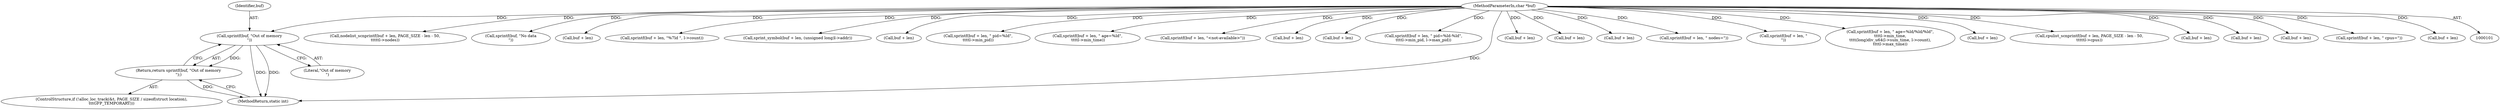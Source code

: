 digraph "0_linux_f8bd2258e2d520dff28c855658bd24bdafb5102d_9@API" {
"1000126" [label="(Call,sprintf(buf, \"Out of memory\n\"))"];
"1000103" [label="(MethodParameterIn,char *buf)"];
"1000125" [label="(Return,return sprintf(buf, \"Out of memory\n\");)"];
"1000371" [label="(Call,nodelist_scnprintf(buf + len, PAGE_SIZE - len - 50,\n\t\t\t\t\tl->nodes))"];
"1000400" [label="(Call,sprintf(buf, \"No data\n\"))"];
"1000125" [label="(Return,return sprintf(buf, \"Out of memory\n\");)"];
"1000300" [label="(Call,buf + len)"];
"1000202" [label="(Call,sprintf(buf + len, \"%7ld \", l->count))"];
"1000216" [label="(Call,sprint_symbol(buf + len, (unsigned long)l->addr))"];
"1000115" [label="(ControlStructure,if (!alloc_loc_track(&t, PAGE_SIZE / sizeof(struct location),\n\t\t\tGFP_TEMPORARY)))"];
"1000365" [label="(Call,buf + len)"];
"1000299" [label="(Call,sprintf(buf + len, \" pid=%ld\",\n\t\t\t\tl->min_pid))"];
"1000267" [label="(Call,sprintf(buf + len, \" age=%ld\",\n \t\t\t\tl->min_time))"];
"1000128" [label="(Literal,\"Out of memory\n\")"];
"1000228" [label="(Call,sprintf(buf + len, \"<not-available>\"))"];
"1000126" [label="(Call,sprintf(buf, \"Out of memory\n\"))"];
"1000334" [label="(Call,buf + len)"];
"1000327" [label="(Call,buf + len)"];
"1000285" [label="(Call,sprintf(buf + len, \" pid=%ld-%ld\",\n\t\t\t\tl->min_pid, l->max_pid))"];
"1000372" [label="(Call,buf + len)"];
"1000203" [label="(Call,buf + len)"];
"1000245" [label="(Call,buf + len)"];
"1000364" [label="(Call,sprintf(buf + len, \" nodes=\"))"];
"1000385" [label="(Call,sprintf(buf + len, \"\n\"))"];
"1000244" [label="(Call,sprintf(buf + len, \" age=%ld/%ld/%ld\",\n\t\t\t\tl->min_time,\n\t\t\t\t(long)div_u64(l->sum_time, l->count),\n\t\t\t\tl->max_time))"];
"1000386" [label="(Call,buf + len)"];
"1000405" [label="(MethodReturn,static int)"];
"1000103" [label="(MethodParameterIn,char *buf)"];
"1000333" [label="(Call,cpulist_scnprintf(buf + len, PAGE_SIZE - len - 50,\n\t\t\t\t\tl->cpus))"];
"1000229" [label="(Call,buf + len)"];
"1000268" [label="(Call,buf + len)"];
"1000286" [label="(Call,buf + len)"];
"1000127" [label="(Identifier,buf)"];
"1000326" [label="(Call,sprintf(buf + len, \" cpus=\"))"];
"1000217" [label="(Call,buf + len)"];
"1000126" -> "1000125"  [label="AST: "];
"1000126" -> "1000128"  [label="CFG: "];
"1000127" -> "1000126"  [label="AST: "];
"1000128" -> "1000126"  [label="AST: "];
"1000125" -> "1000126"  [label="CFG: "];
"1000126" -> "1000405"  [label="DDG: "];
"1000126" -> "1000405"  [label="DDG: "];
"1000126" -> "1000125"  [label="DDG: "];
"1000103" -> "1000126"  [label="DDG: "];
"1000103" -> "1000101"  [label="AST: "];
"1000103" -> "1000405"  [label="DDG: "];
"1000103" -> "1000202"  [label="DDG: "];
"1000103" -> "1000203"  [label="DDG: "];
"1000103" -> "1000216"  [label="DDG: "];
"1000103" -> "1000217"  [label="DDG: "];
"1000103" -> "1000228"  [label="DDG: "];
"1000103" -> "1000229"  [label="DDG: "];
"1000103" -> "1000244"  [label="DDG: "];
"1000103" -> "1000245"  [label="DDG: "];
"1000103" -> "1000267"  [label="DDG: "];
"1000103" -> "1000268"  [label="DDG: "];
"1000103" -> "1000285"  [label="DDG: "];
"1000103" -> "1000286"  [label="DDG: "];
"1000103" -> "1000299"  [label="DDG: "];
"1000103" -> "1000300"  [label="DDG: "];
"1000103" -> "1000326"  [label="DDG: "];
"1000103" -> "1000327"  [label="DDG: "];
"1000103" -> "1000333"  [label="DDG: "];
"1000103" -> "1000334"  [label="DDG: "];
"1000103" -> "1000364"  [label="DDG: "];
"1000103" -> "1000365"  [label="DDG: "];
"1000103" -> "1000371"  [label="DDG: "];
"1000103" -> "1000372"  [label="DDG: "];
"1000103" -> "1000385"  [label="DDG: "];
"1000103" -> "1000386"  [label="DDG: "];
"1000103" -> "1000400"  [label="DDG: "];
"1000125" -> "1000115"  [label="AST: "];
"1000405" -> "1000125"  [label="CFG: "];
"1000125" -> "1000405"  [label="DDG: "];
}
